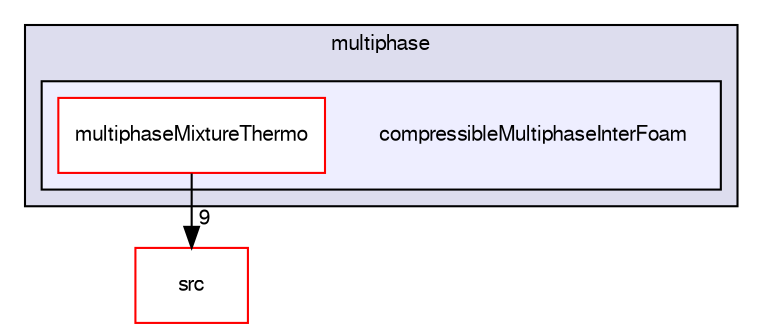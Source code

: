 digraph "applications/solvers/multiphase/compressibleMultiphaseInterFoam" {
  bgcolor=transparent;
  compound=true
  node [ fontsize="10", fontname="FreeSans"];
  edge [ labelfontsize="10", labelfontname="FreeSans"];
  subgraph clusterdir_d62a5a20700de1cb9696e405d497a576 {
    graph [ bgcolor="#ddddee", pencolor="black", label="multiphase" fontname="FreeSans", fontsize="10", URL="dir_d62a5a20700de1cb9696e405d497a576.html"]
  subgraph clusterdir_75bd1829166ce4d491db72d27f90896f {
    graph [ bgcolor="#eeeeff", pencolor="black", label="" URL="dir_75bd1829166ce4d491db72d27f90896f.html"];
    dir_75bd1829166ce4d491db72d27f90896f [shape=plaintext label="compressibleMultiphaseInterFoam"];
    dir_4d5f0f5b5dec621b48f4410ade9ffff5 [shape=box label="multiphaseMixtureThermo" color="red" fillcolor="white" style="filled" URL="dir_4d5f0f5b5dec621b48f4410ade9ffff5.html"];
  }
  }
  dir_68267d1309a1af8e8297ef4c3efbcdba [shape=box label="src" color="red" URL="dir_68267d1309a1af8e8297ef4c3efbcdba.html"];
  dir_4d5f0f5b5dec621b48f4410ade9ffff5->dir_68267d1309a1af8e8297ef4c3efbcdba [headlabel="9", labeldistance=1.5 headhref="dir_000138_000577.html"];
}
